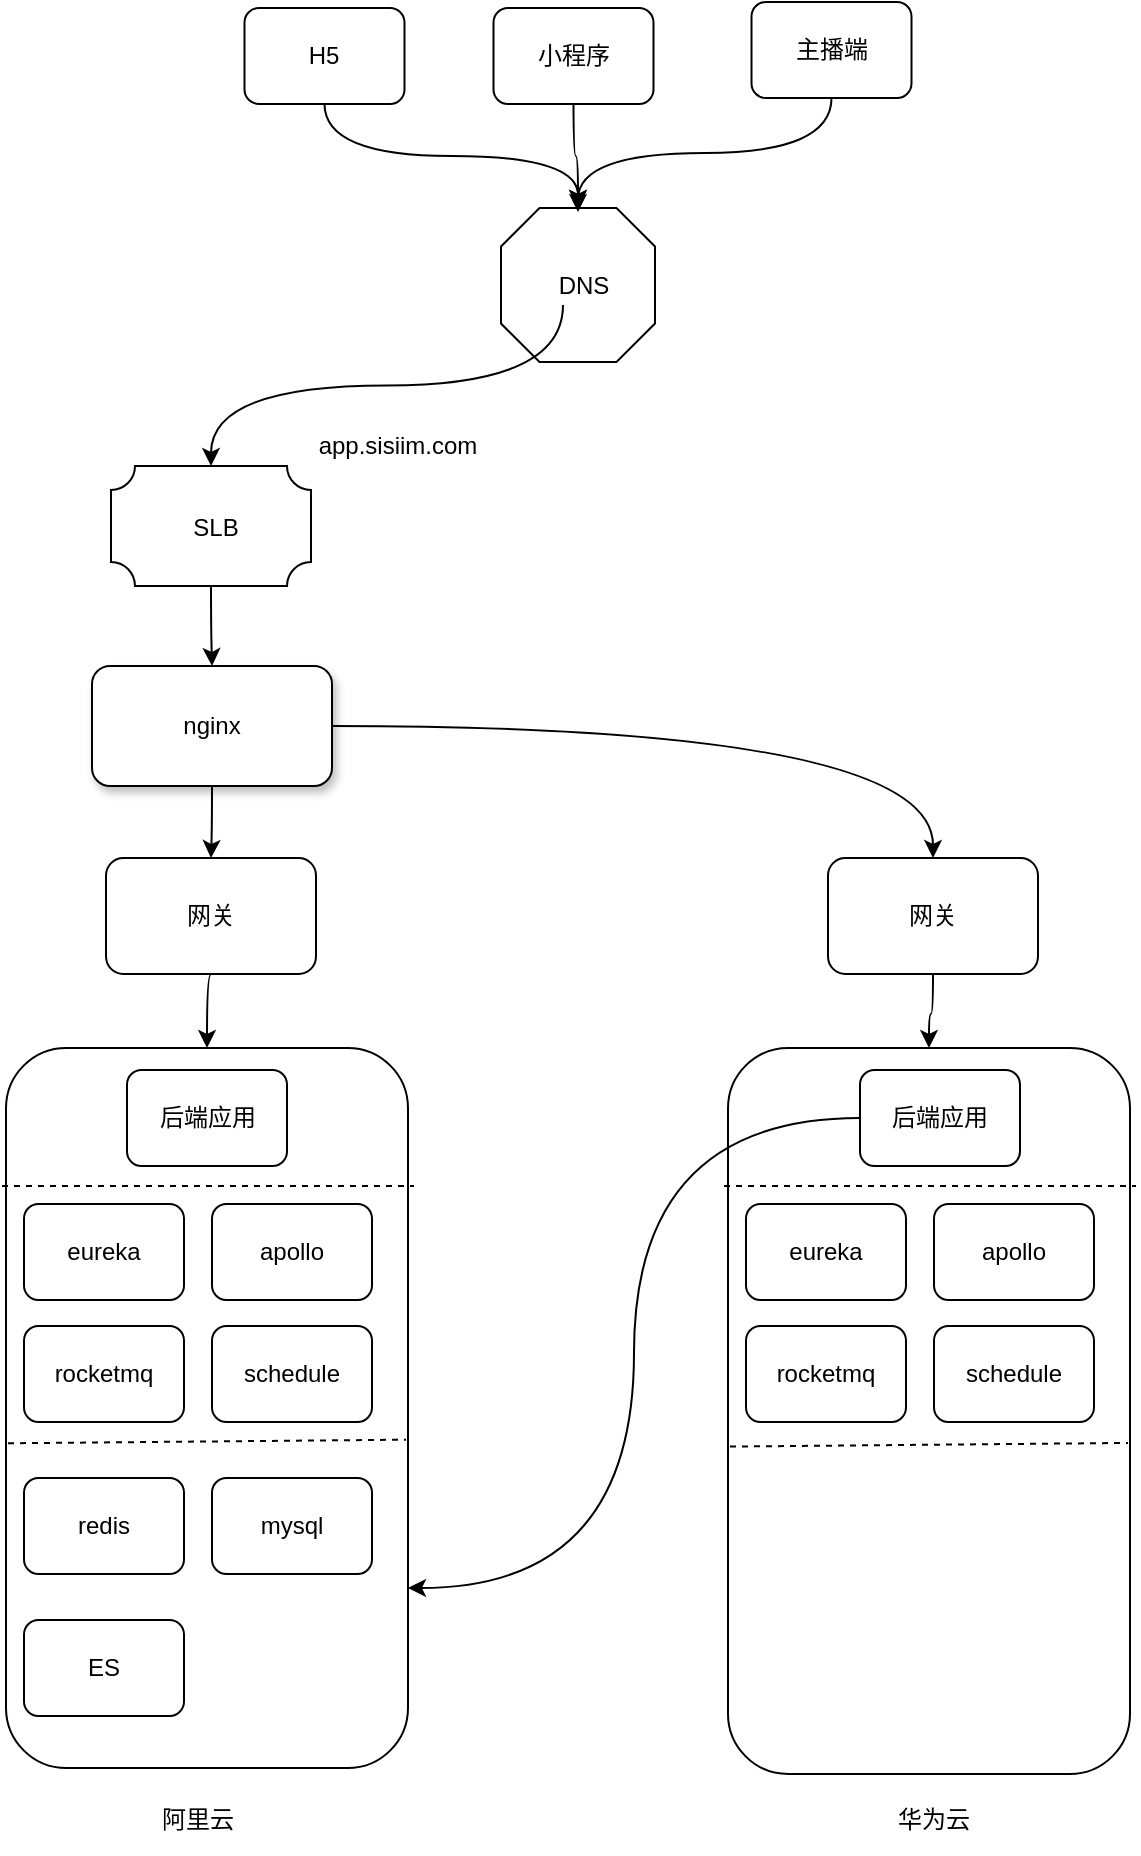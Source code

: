 <mxfile version="14.1.8" type="github">
  <diagram id="Hs13dnjIaAIShmFf6Qo-" name="第 1 页">
    <mxGraphModel dx="931" dy="1715" grid="0" gridSize="10" guides="1" tooltips="1" connect="1" arrows="1" fold="1" page="1" pageScale="1" pageWidth="827" pageHeight="1169" math="0" shadow="0">
      <root>
        <mxCell id="0" />
        <mxCell id="1" parent="0" />
        <mxCell id="yiPBfoOaf0CJgp_YEPqx-1" value="" style="verticalLabelPosition=bottom;verticalAlign=top;html=1;shape=mxgraph.basic.polygon;polyCoords=[[0.25,0],[0.75,0],[1,0.25],[1,0.75],[0.75,1],[0.25,1],[0,0.75],[0,0.25]];polyline=0;" parent="1" vertex="1">
          <mxGeometry x="332.5" y="-32" width="77" height="77" as="geometry" />
        </mxCell>
        <mxCell id="erWMEcOCaH_annTz6uU9-38" style="edgeStyle=orthogonalEdgeStyle;curved=1;orthogonalLoop=1;jettySize=auto;html=1;exitX=0.25;exitY=1;exitDx=0;exitDy=0;" edge="1" parent="1" source="yiPBfoOaf0CJgp_YEPqx-2" target="yiPBfoOaf0CJgp_YEPqx-3">
          <mxGeometry relative="1" as="geometry" />
        </mxCell>
        <mxCell id="yiPBfoOaf0CJgp_YEPqx-2" value="DNS" style="text;html=1;strokeColor=none;fillColor=none;align=center;verticalAlign=middle;whiteSpace=wrap;rounded=0;" parent="1" vertex="1">
          <mxGeometry x="353.5" y="-3.5" width="40" height="20" as="geometry" />
        </mxCell>
        <mxCell id="erWMEcOCaH_annTz6uU9-41" style="edgeStyle=orthogonalEdgeStyle;curved=1;orthogonalLoop=1;jettySize=auto;html=1;exitX=0.5;exitY=1;exitDx=0;exitDy=0;exitPerimeter=0;" edge="1" parent="1" source="yiPBfoOaf0CJgp_YEPqx-3" target="erWMEcOCaH_annTz6uU9-40">
          <mxGeometry relative="1" as="geometry" />
        </mxCell>
        <mxCell id="yiPBfoOaf0CJgp_YEPqx-3" value="" style="verticalLabelPosition=bottom;verticalAlign=top;html=1;shape=mxgraph.basic.plaque;dx=6;" parent="1" vertex="1">
          <mxGeometry x="137.5" y="97" width="100" height="60" as="geometry" />
        </mxCell>
        <mxCell id="erWMEcOCaH_annTz6uU9-34" style="edgeStyle=orthogonalEdgeStyle;curved=1;orthogonalLoop=1;jettySize=auto;html=1;exitX=0.5;exitY=1;exitDx=0;exitDy=0;entryX=0.5;entryY=0;entryDx=0;entryDy=0;" edge="1" parent="1" source="yiPBfoOaf0CJgp_YEPqx-7" target="yiPBfoOaf0CJgp_YEPqx-10">
          <mxGeometry relative="1" as="geometry" />
        </mxCell>
        <mxCell id="yiPBfoOaf0CJgp_YEPqx-7" value="网关" style="rounded=1;whiteSpace=wrap;html=1;" parent="1" vertex="1">
          <mxGeometry x="135" y="293" width="105" height="58" as="geometry" />
        </mxCell>
        <mxCell id="erWMEcOCaH_annTz6uU9-33" style="edgeStyle=orthogonalEdgeStyle;curved=1;orthogonalLoop=1;jettySize=auto;html=1;exitX=0.5;exitY=1;exitDx=0;exitDy=0;" edge="1" parent="1" source="yiPBfoOaf0CJgp_YEPqx-8" target="yiPBfoOaf0CJgp_YEPqx-25">
          <mxGeometry relative="1" as="geometry" />
        </mxCell>
        <mxCell id="yiPBfoOaf0CJgp_YEPqx-8" value="网关" style="rounded=1;whiteSpace=wrap;html=1;" parent="1" vertex="1">
          <mxGeometry x="496" y="293" width="105" height="58" as="geometry" />
        </mxCell>
        <mxCell id="yiPBfoOaf0CJgp_YEPqx-10" value="" style="rounded=1;whiteSpace=wrap;html=1;" parent="1" vertex="1">
          <mxGeometry x="85" y="388" width="201" height="360" as="geometry" />
        </mxCell>
        <mxCell id="yiPBfoOaf0CJgp_YEPqx-13" value="eureka" style="rounded=1;whiteSpace=wrap;html=1;" parent="1" vertex="1">
          <mxGeometry x="94" y="466" width="80" height="48" as="geometry" />
        </mxCell>
        <mxCell id="yiPBfoOaf0CJgp_YEPqx-14" value="apollo" style="rounded=1;whiteSpace=wrap;html=1;" parent="1" vertex="1">
          <mxGeometry x="188" y="466" width="80" height="48" as="geometry" />
        </mxCell>
        <mxCell id="yiPBfoOaf0CJgp_YEPqx-15" value="rocketmq" style="rounded=1;whiteSpace=wrap;html=1;" parent="1" vertex="1">
          <mxGeometry x="94" y="527" width="80" height="48" as="geometry" />
        </mxCell>
        <mxCell id="yiPBfoOaf0CJgp_YEPqx-16" value="schedule" style="rounded=1;whiteSpace=wrap;html=1;" parent="1" vertex="1">
          <mxGeometry x="188" y="527" width="80" height="48" as="geometry" />
        </mxCell>
        <mxCell id="yiPBfoOaf0CJgp_YEPqx-18" value="" style="endArrow=none;dashed=1;html=1;entryX=0.995;entryY=0.544;entryDx=0;entryDy=0;entryPerimeter=0;exitX=0.005;exitY=0.549;exitDx=0;exitDy=0;exitPerimeter=0;" parent="1" source="yiPBfoOaf0CJgp_YEPqx-10" target="yiPBfoOaf0CJgp_YEPqx-10" edge="1">
          <mxGeometry width="50" height="50" relative="1" as="geometry">
            <mxPoint x="84" y="590" as="sourcePoint" />
            <mxPoint x="134" y="587" as="targetPoint" />
          </mxGeometry>
        </mxCell>
        <mxCell id="yiPBfoOaf0CJgp_YEPqx-20" value="" style="endArrow=none;dashed=1;html=1;" parent="1" edge="1">
          <mxGeometry width="50" height="50" relative="1" as="geometry">
            <mxPoint x="83" y="457" as="sourcePoint" />
            <mxPoint x="289" y="457" as="targetPoint" />
          </mxGeometry>
        </mxCell>
        <mxCell id="yiPBfoOaf0CJgp_YEPqx-22" value="redis" style="rounded=1;whiteSpace=wrap;html=1;" parent="1" vertex="1">
          <mxGeometry x="94" y="603" width="80" height="48" as="geometry" />
        </mxCell>
        <mxCell id="yiPBfoOaf0CJgp_YEPqx-23" value="mysql" style="rounded=1;whiteSpace=wrap;html=1;" parent="1" vertex="1">
          <mxGeometry x="188" y="603" width="80" height="48" as="geometry" />
        </mxCell>
        <mxCell id="yiPBfoOaf0CJgp_YEPqx-24" value="ES" style="rounded=1;whiteSpace=wrap;html=1;" parent="1" vertex="1">
          <mxGeometry x="94" y="674" width="80" height="48" as="geometry" />
        </mxCell>
        <mxCell id="yiPBfoOaf0CJgp_YEPqx-25" value="" style="rounded=1;whiteSpace=wrap;html=1;" parent="1" vertex="1">
          <mxGeometry x="446" y="388" width="201" height="363" as="geometry" />
        </mxCell>
        <mxCell id="erWMEcOCaH_annTz6uU9-6" style="edgeStyle=orthogonalEdgeStyle;orthogonalLoop=1;jettySize=auto;html=1;exitX=0;exitY=0.5;exitDx=0;exitDy=0;entryX=1;entryY=0.75;entryDx=0;entryDy=0;curved=1;" edge="1" parent="1" source="yiPBfoOaf0CJgp_YEPqx-26" target="yiPBfoOaf0CJgp_YEPqx-10">
          <mxGeometry relative="1" as="geometry" />
        </mxCell>
        <mxCell id="yiPBfoOaf0CJgp_YEPqx-26" value="后端应用" style="rounded=1;whiteSpace=wrap;html=1;" parent="1" vertex="1">
          <mxGeometry x="512" y="399" width="80" height="48" as="geometry" />
        </mxCell>
        <mxCell id="yiPBfoOaf0CJgp_YEPqx-28" value="eureka" style="rounded=1;whiteSpace=wrap;html=1;" parent="1" vertex="1">
          <mxGeometry x="455" y="466" width="80" height="48" as="geometry" />
        </mxCell>
        <mxCell id="yiPBfoOaf0CJgp_YEPqx-29" value="apollo" style="rounded=1;whiteSpace=wrap;html=1;" parent="1" vertex="1">
          <mxGeometry x="549" y="466" width="80" height="48" as="geometry" />
        </mxCell>
        <mxCell id="yiPBfoOaf0CJgp_YEPqx-30" value="rocketmq" style="rounded=1;whiteSpace=wrap;html=1;" parent="1" vertex="1">
          <mxGeometry x="455" y="527" width="80" height="48" as="geometry" />
        </mxCell>
        <mxCell id="yiPBfoOaf0CJgp_YEPqx-31" value="schedule" style="rounded=1;whiteSpace=wrap;html=1;" parent="1" vertex="1">
          <mxGeometry x="549" y="527" width="80" height="48" as="geometry" />
        </mxCell>
        <mxCell id="yiPBfoOaf0CJgp_YEPqx-32" value="" style="endArrow=none;dashed=1;html=1;entryX=0.995;entryY=0.544;entryDx=0;entryDy=0;entryPerimeter=0;exitX=0.005;exitY=0.549;exitDx=0;exitDy=0;exitPerimeter=0;" parent="1" source="yiPBfoOaf0CJgp_YEPqx-25" target="yiPBfoOaf0CJgp_YEPqx-25" edge="1">
          <mxGeometry width="50" height="50" relative="1" as="geometry">
            <mxPoint x="445" y="590" as="sourcePoint" />
            <mxPoint x="495" y="587" as="targetPoint" />
          </mxGeometry>
        </mxCell>
        <mxCell id="yiPBfoOaf0CJgp_YEPqx-33" value="" style="endArrow=none;dashed=1;html=1;" parent="1" edge="1">
          <mxGeometry width="50" height="50" relative="1" as="geometry">
            <mxPoint x="444" y="457" as="sourcePoint" />
            <mxPoint x="650" y="457" as="targetPoint" />
          </mxGeometry>
        </mxCell>
        <mxCell id="erWMEcOCaH_annTz6uU9-21" value="后端应用" style="rounded=1;whiteSpace=wrap;html=1;" vertex="1" parent="1">
          <mxGeometry x="145.5" y="399" width="80" height="48" as="geometry" />
        </mxCell>
        <mxCell id="erWMEcOCaH_annTz6uU9-27" style="edgeStyle=orthogonalEdgeStyle;curved=1;orthogonalLoop=1;jettySize=auto;html=1;exitX=0.5;exitY=1;exitDx=0;exitDy=0;" edge="1" parent="1" source="erWMEcOCaH_annTz6uU9-24" target="yiPBfoOaf0CJgp_YEPqx-1">
          <mxGeometry relative="1" as="geometry" />
        </mxCell>
        <mxCell id="erWMEcOCaH_annTz6uU9-24" value="H5" style="rounded=1;whiteSpace=wrap;html=1;" vertex="1" parent="1">
          <mxGeometry x="204.25" y="-132" width="80" height="48" as="geometry" />
        </mxCell>
        <mxCell id="erWMEcOCaH_annTz6uU9-29" style="edgeStyle=orthogonalEdgeStyle;curved=1;orthogonalLoop=1;jettySize=auto;html=1;exitX=0.5;exitY=1;exitDx=0;exitDy=0;" edge="1" parent="1" source="erWMEcOCaH_annTz6uU9-25" target="yiPBfoOaf0CJgp_YEPqx-1">
          <mxGeometry relative="1" as="geometry" />
        </mxCell>
        <mxCell id="erWMEcOCaH_annTz6uU9-25" value="小程序" style="rounded=1;whiteSpace=wrap;html=1;" vertex="1" parent="1">
          <mxGeometry x="328.75" y="-132" width="80" height="48" as="geometry" />
        </mxCell>
        <mxCell id="erWMEcOCaH_annTz6uU9-28" style="edgeStyle=orthogonalEdgeStyle;curved=1;orthogonalLoop=1;jettySize=auto;html=1;exitX=0.5;exitY=1;exitDx=0;exitDy=0;entryX=0.5;entryY=0.026;entryDx=0;entryDy=0;entryPerimeter=0;" edge="1" parent="1" source="erWMEcOCaH_annTz6uU9-26" target="yiPBfoOaf0CJgp_YEPqx-1">
          <mxGeometry relative="1" as="geometry" />
        </mxCell>
        <mxCell id="erWMEcOCaH_annTz6uU9-26" value="主播端" style="rounded=1;whiteSpace=wrap;html=1;" vertex="1" parent="1">
          <mxGeometry x="457.75" y="-135" width="80" height="48" as="geometry" />
        </mxCell>
        <mxCell id="erWMEcOCaH_annTz6uU9-30" value="app.sisiim.com" style="text;html=1;strokeColor=none;fillColor=none;align=center;verticalAlign=middle;whiteSpace=wrap;rounded=0;shadow=1;" vertex="1" parent="1">
          <mxGeometry x="261" y="77" width="40" height="20" as="geometry" />
        </mxCell>
        <mxCell id="erWMEcOCaH_annTz6uU9-39" value="SLB" style="text;html=1;strokeColor=none;fillColor=none;align=center;verticalAlign=middle;whiteSpace=wrap;rounded=0;shadow=1;" vertex="1" parent="1">
          <mxGeometry x="170" y="117.5" width="40" height="20" as="geometry" />
        </mxCell>
        <mxCell id="erWMEcOCaH_annTz6uU9-43" style="edgeStyle=orthogonalEdgeStyle;curved=1;orthogonalLoop=1;jettySize=auto;html=1;exitX=0.5;exitY=1;exitDx=0;exitDy=0;" edge="1" parent="1" source="erWMEcOCaH_annTz6uU9-40" target="yiPBfoOaf0CJgp_YEPqx-7">
          <mxGeometry relative="1" as="geometry" />
        </mxCell>
        <mxCell id="erWMEcOCaH_annTz6uU9-44" style="edgeStyle=orthogonalEdgeStyle;curved=1;orthogonalLoop=1;jettySize=auto;html=1;exitX=1;exitY=0.5;exitDx=0;exitDy=0;" edge="1" parent="1" source="erWMEcOCaH_annTz6uU9-40" target="yiPBfoOaf0CJgp_YEPqx-8">
          <mxGeometry relative="1" as="geometry" />
        </mxCell>
        <mxCell id="erWMEcOCaH_annTz6uU9-40" value="nginx" style="rounded=1;whiteSpace=wrap;html=1;shadow=1;" vertex="1" parent="1">
          <mxGeometry x="128" y="197" width="120" height="60" as="geometry" />
        </mxCell>
        <mxCell id="erWMEcOCaH_annTz6uU9-45" value="阿里云" style="text;html=1;strokeColor=none;fillColor=none;align=center;verticalAlign=middle;whiteSpace=wrap;rounded=0;shadow=1;" vertex="1" parent="1">
          <mxGeometry x="161" y="764" width="40" height="20" as="geometry" />
        </mxCell>
        <mxCell id="erWMEcOCaH_annTz6uU9-46" value="华为云" style="text;html=1;strokeColor=none;fillColor=none;align=center;verticalAlign=middle;whiteSpace=wrap;rounded=0;shadow=1;" vertex="1" parent="1">
          <mxGeometry x="529" y="764" width="40" height="20" as="geometry" />
        </mxCell>
      </root>
    </mxGraphModel>
  </diagram>
</mxfile>
